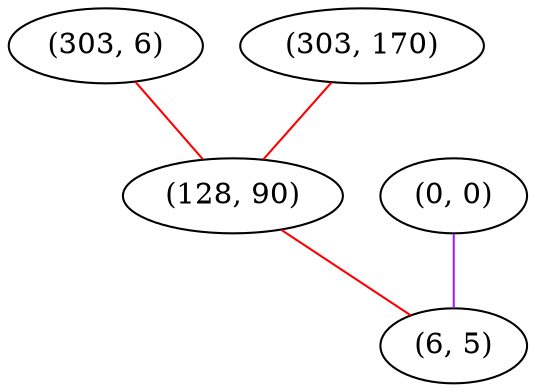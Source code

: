 graph "" {
"(303, 6)";
"(303, 170)";
"(0, 0)";
"(128, 90)";
"(6, 5)";
"(303, 6)" -- "(128, 90)"  [color=red, key=0, weight=1];
"(303, 170)" -- "(128, 90)"  [color=red, key=0, weight=1];
"(0, 0)" -- "(6, 5)"  [color=purple, key=0, weight=4];
"(128, 90)" -- "(6, 5)"  [color=red, key=0, weight=1];
}
